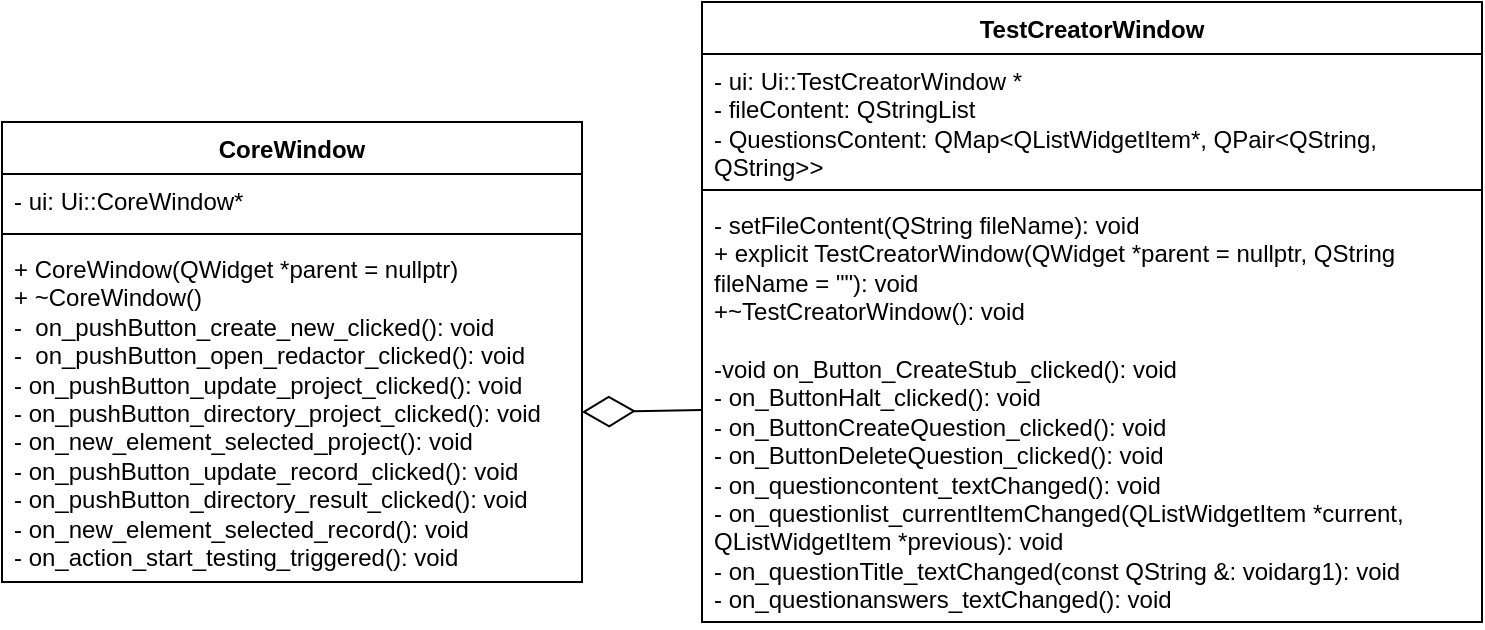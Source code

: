<mxfile version="24.2.5" type="device">
  <diagram name="Страница — 1" id="j5XDwBJ5OkAraZFzUUUj">
    <mxGraphModel dx="858" dy="1518" grid="1" gridSize="10" guides="1" tooltips="1" connect="1" arrows="1" fold="1" page="1" pageScale="1" pageWidth="827" pageHeight="1169" math="0" shadow="0">
      <root>
        <mxCell id="0" />
        <mxCell id="1" parent="0" />
        <mxCell id="8BC_4oRkA2N3f7B9IZtx-1" value="CoreWindow" style="swimlane;fontStyle=1;align=center;verticalAlign=top;childLayout=stackLayout;horizontal=1;startSize=26;horizontalStack=0;resizeParent=1;resizeParentMax=0;resizeLast=0;collapsible=1;marginBottom=0;whiteSpace=wrap;html=1;" vertex="1" parent="1">
          <mxGeometry x="20" y="140" width="290" height="230" as="geometry" />
        </mxCell>
        <mxCell id="8BC_4oRkA2N3f7B9IZtx-2" value="- ui: Ui::CoreWindow*" style="text;strokeColor=none;fillColor=none;align=left;verticalAlign=top;spacingLeft=4;spacingRight=4;overflow=hidden;rotatable=0;points=[[0,0.5],[1,0.5]];portConstraint=eastwest;whiteSpace=wrap;html=1;" vertex="1" parent="8BC_4oRkA2N3f7B9IZtx-1">
          <mxGeometry y="26" width="290" height="26" as="geometry" />
        </mxCell>
        <mxCell id="8BC_4oRkA2N3f7B9IZtx-3" value="" style="line;strokeWidth=1;fillColor=none;align=left;verticalAlign=middle;spacingTop=-1;spacingLeft=3;spacingRight=3;rotatable=0;labelPosition=right;points=[];portConstraint=eastwest;strokeColor=inherit;" vertex="1" parent="8BC_4oRkA2N3f7B9IZtx-1">
          <mxGeometry y="52" width="290" height="8" as="geometry" />
        </mxCell>
        <mxCell id="8BC_4oRkA2N3f7B9IZtx-4" value="&lt;div&gt;+ CoreWindow(QWidget *parent = nullptr)&lt;/div&gt;&lt;div&gt;+ ~CoreWindow()&lt;/div&gt;&lt;div&gt;-&amp;nbsp; on_pushButton_create_new_clicked(): void&lt;/div&gt;&lt;div&gt;-&amp;nbsp; on_pushButton_open_redactor_clicked(): void&lt;/div&gt;&lt;div&gt;- on_pushButton_update_project_clicked(): void&lt;/div&gt;&lt;div&gt;- on_pushButton_directory_project_clicked(): void&lt;/div&gt;&lt;div&gt;- on_new_element_selected_project(): void&lt;/div&gt;&lt;div&gt;- on_pushButton_update_record_clicked(): void&lt;/div&gt;&lt;div&gt;- on_pushButton_directory_result_clicked(): void&lt;/div&gt;&lt;div&gt;- on_new_element_selected_record(): void&lt;/div&gt;&lt;div&gt;- on_action_start_testing_triggered(): void&lt;/div&gt;" style="text;strokeColor=none;fillColor=none;align=left;verticalAlign=top;spacingLeft=4;spacingRight=4;overflow=hidden;rotatable=0;points=[[0,0.5],[1,0.5]];portConstraint=eastwest;whiteSpace=wrap;html=1;" vertex="1" parent="8BC_4oRkA2N3f7B9IZtx-1">
          <mxGeometry y="60" width="290" height="170" as="geometry" />
        </mxCell>
        <mxCell id="8BC_4oRkA2N3f7B9IZtx-5" value="TestCreatorWindow" style="swimlane;fontStyle=1;align=center;verticalAlign=top;childLayout=stackLayout;horizontal=1;startSize=26;horizontalStack=0;resizeParent=1;resizeParentMax=0;resizeLast=0;collapsible=1;marginBottom=0;whiteSpace=wrap;html=1;" vertex="1" parent="1">
          <mxGeometry x="370" y="80" width="390" height="310" as="geometry" />
        </mxCell>
        <mxCell id="8BC_4oRkA2N3f7B9IZtx-6" value="&lt;div&gt;&lt;span style=&quot;background-color: initial;&quot;&gt;- ui:&amp;nbsp;&lt;/span&gt;&lt;span style=&quot;background-color: initial;&quot;&gt;Ui::TestCreatorWindow *&lt;/span&gt;&lt;br&gt;&lt;/div&gt;&lt;div&gt;- fileContent:&amp;nbsp;&lt;span style=&quot;background-color: initial;&quot;&gt;QStringList&lt;/span&gt;&lt;/div&gt;&lt;div&gt;- QuestionsContent:&amp;nbsp;&lt;span style=&quot;background-color: initial;&quot;&gt;QMap&amp;lt;QListWidgetItem*, QPair&amp;lt;QString, QString&amp;gt;&amp;gt;&lt;/span&gt;&lt;/div&gt;" style="text;strokeColor=none;fillColor=none;align=left;verticalAlign=top;spacingLeft=4;spacingRight=4;overflow=hidden;rotatable=0;points=[[0,0.5],[1,0.5]];portConstraint=eastwest;whiteSpace=wrap;html=1;" vertex="1" parent="8BC_4oRkA2N3f7B9IZtx-5">
          <mxGeometry y="26" width="390" height="64" as="geometry" />
        </mxCell>
        <mxCell id="8BC_4oRkA2N3f7B9IZtx-7" value="" style="line;strokeWidth=1;fillColor=none;align=left;verticalAlign=middle;spacingTop=-1;spacingLeft=3;spacingRight=3;rotatable=0;labelPosition=right;points=[];portConstraint=eastwest;strokeColor=inherit;" vertex="1" parent="8BC_4oRkA2N3f7B9IZtx-5">
          <mxGeometry y="90" width="390" height="8" as="geometry" />
        </mxCell>
        <mxCell id="8BC_4oRkA2N3f7B9IZtx-8" value="- setFileContent(QString fileName):&amp;nbsp;&lt;span style=&quot;background-color: initial;&quot;&gt;void&lt;/span&gt;&lt;div&gt;&lt;span style=&quot;background-color: initial;&quot;&gt;&lt;div&gt;+ explicit TestCreatorWindow(QWidget *parent = nullptr, QString fileName = &quot;&quot;): void&lt;/div&gt;&lt;div&gt;+~TestCreatorWindow(): void&lt;/div&gt;&lt;div&gt;&lt;br&gt;&lt;/div&gt;&lt;div&gt;-void on_Button_CreateStub_clicked(): void&lt;/div&gt;&lt;div&gt;- on_ButtonHalt_clicked(): void&lt;/div&gt;&lt;div&gt;- on_ButtonCreateQuestion_clicked(): void&lt;/div&gt;&lt;div&gt;- on_ButtonDeleteQuestion_clicked(): void&lt;/div&gt;&lt;div&gt;- on_questioncontent_textChanged(): void&lt;/div&gt;&lt;div&gt;- on_questionlist_currentItemChanged(QListWidgetItem *current, QListWidgetItem *previous): void&lt;/div&gt;&lt;div&gt;- on_questionTitle_textChanged(const QString &amp;amp;: voidarg1): void&lt;/div&gt;&lt;div&gt;- on_questionanswers_textChanged(): void&lt;/div&gt;&lt;/span&gt;&lt;/div&gt;" style="text;strokeColor=none;fillColor=none;align=left;verticalAlign=top;spacingLeft=4;spacingRight=4;overflow=hidden;rotatable=0;points=[[0,0.5],[1,0.5]];portConstraint=eastwest;whiteSpace=wrap;html=1;" vertex="1" parent="8BC_4oRkA2N3f7B9IZtx-5">
          <mxGeometry y="98" width="390" height="212" as="geometry" />
        </mxCell>
        <mxCell id="8BC_4oRkA2N3f7B9IZtx-14" value="" style="endArrow=diamondThin;endFill=0;endSize=24;html=1;rounded=0;entryX=1;entryY=0.5;entryDx=0;entryDy=0;exitX=0;exitY=0.5;exitDx=0;exitDy=0;" edge="1" parent="1" source="8BC_4oRkA2N3f7B9IZtx-8" target="8BC_4oRkA2N3f7B9IZtx-4">
          <mxGeometry width="160" relative="1" as="geometry">
            <mxPoint x="190" y="220" as="sourcePoint" />
            <mxPoint x="350" y="220" as="targetPoint" />
          </mxGeometry>
        </mxCell>
      </root>
    </mxGraphModel>
  </diagram>
</mxfile>
